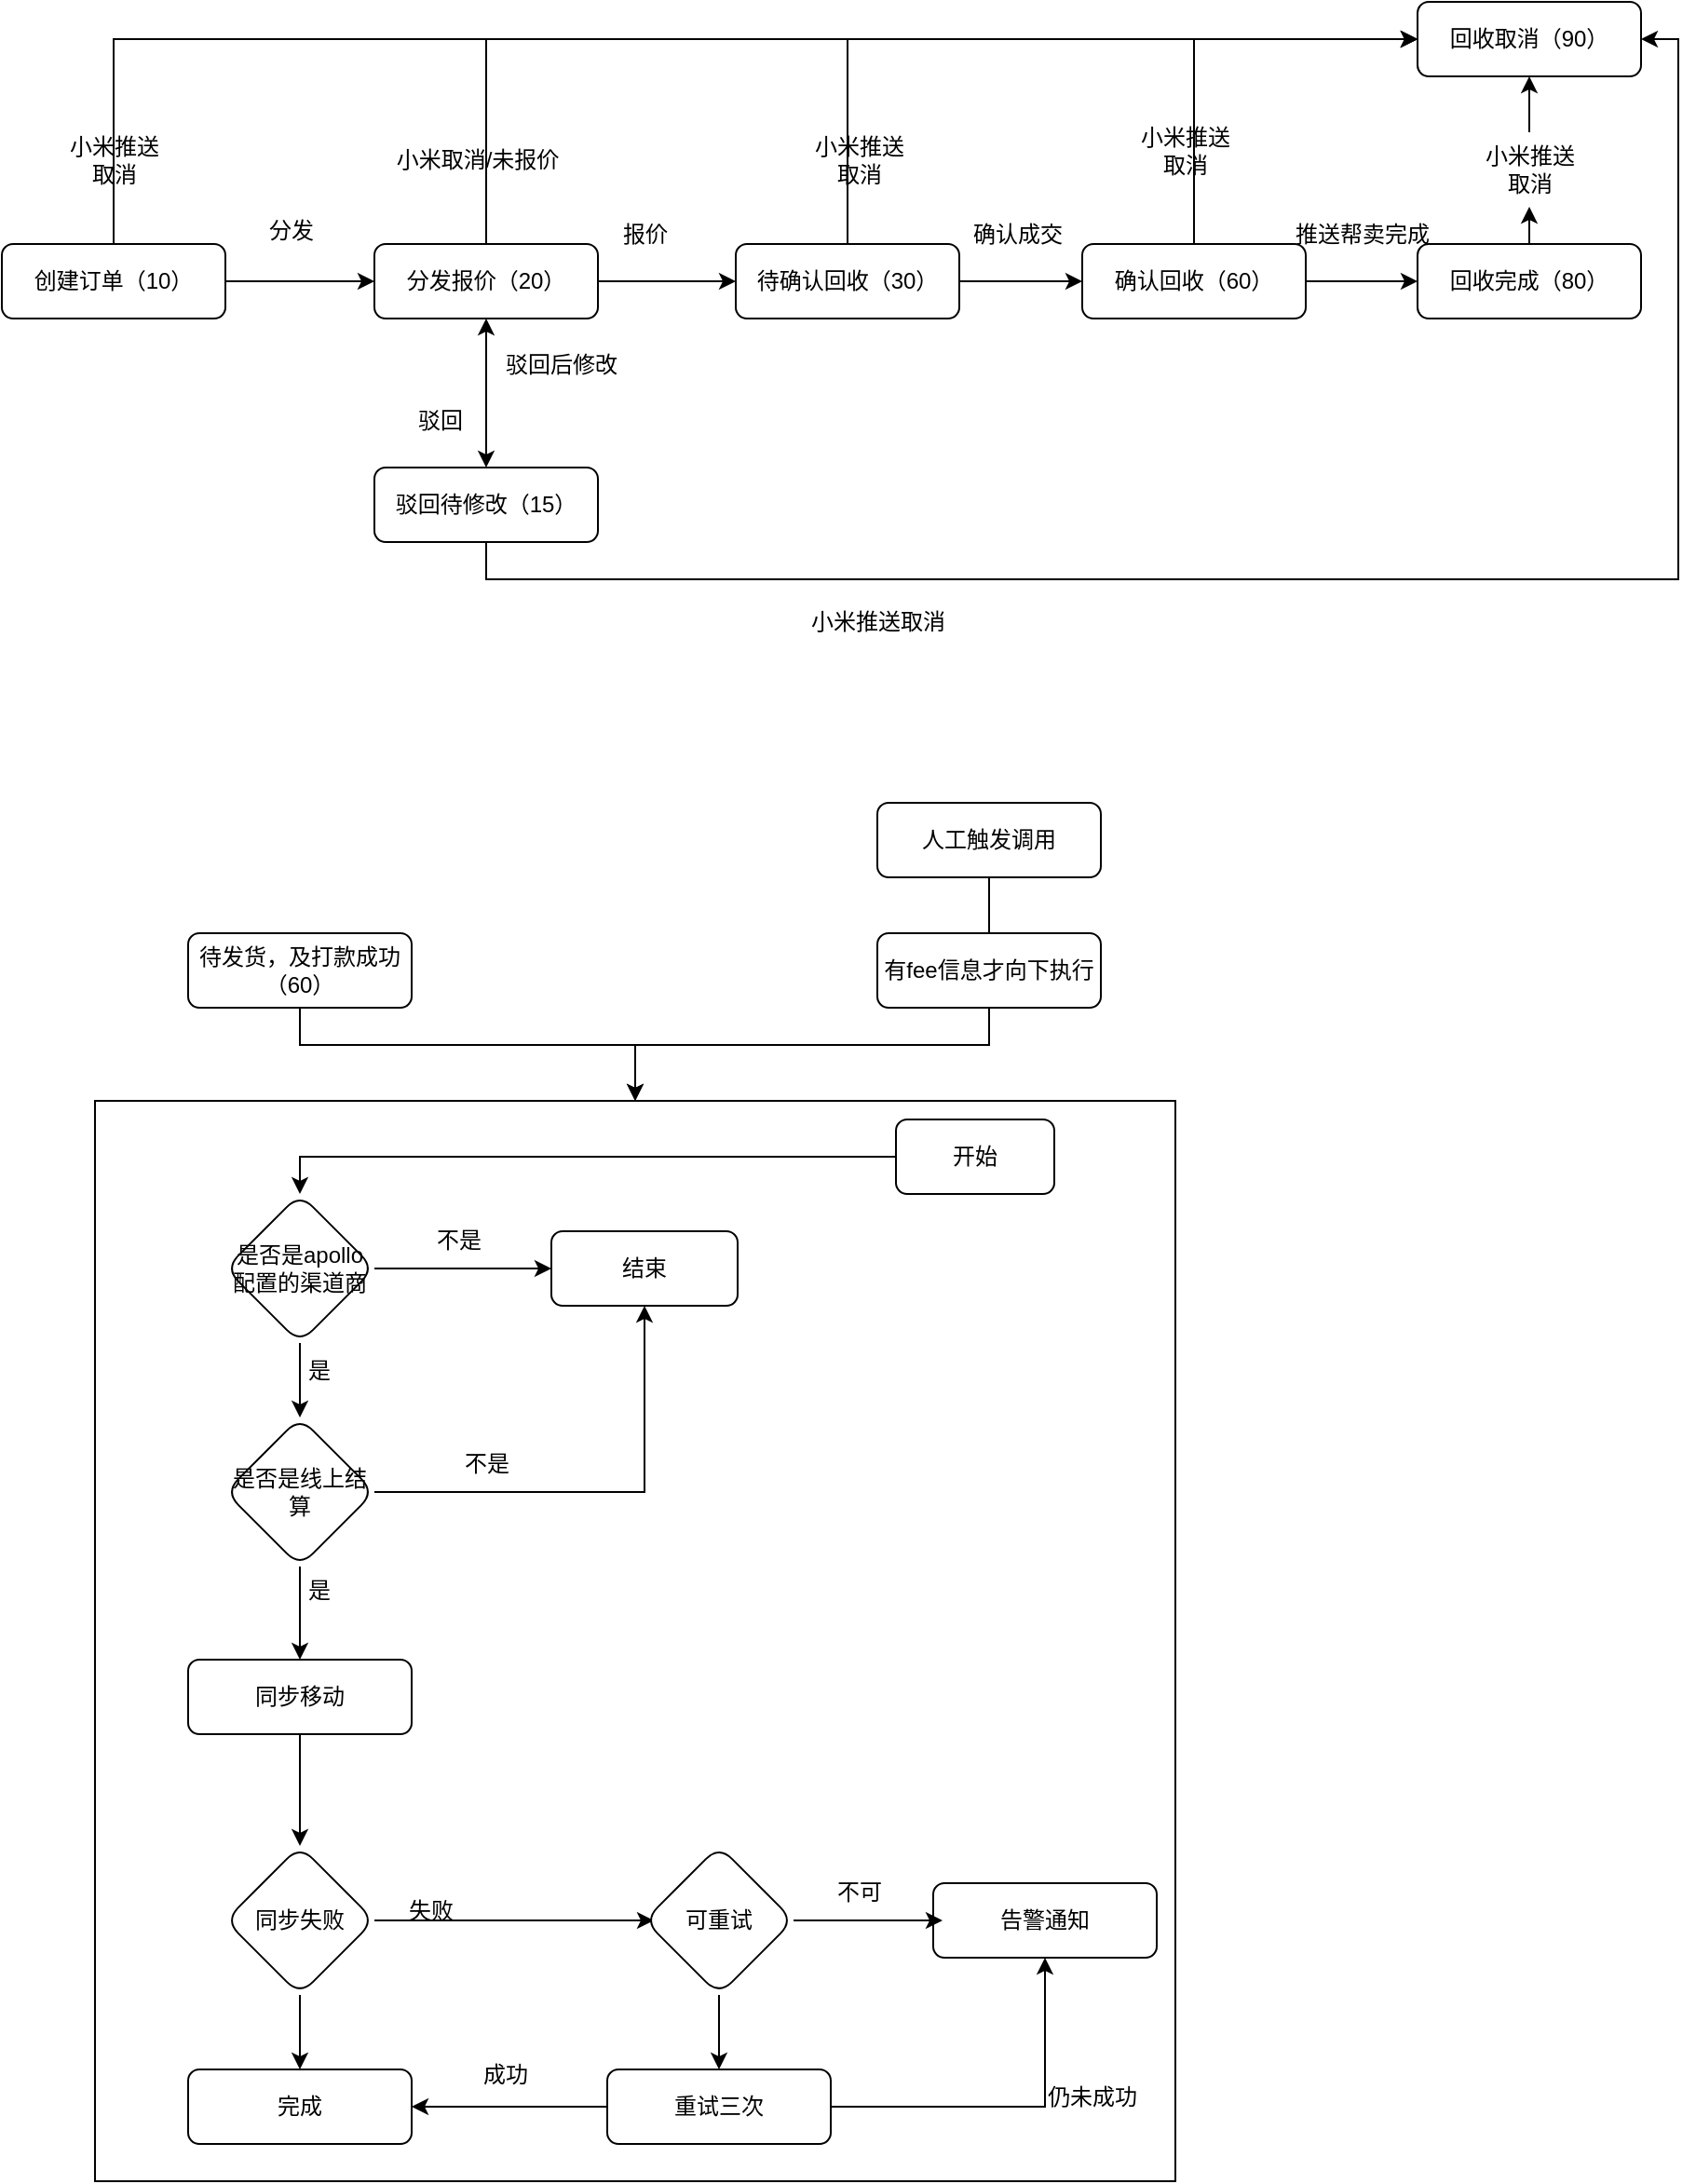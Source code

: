 <mxfile version="21.3.2" type="github">
  <diagram id="C5RBs43oDa-KdzZeNtuy" name="Page-1">
    <mxGraphModel dx="1434" dy="764" grid="1" gridSize="10" guides="1" tooltips="1" connect="1" arrows="1" fold="1" page="1" pageScale="1" pageWidth="827" pageHeight="1169" math="0" shadow="0">
      <root>
        <mxCell id="WIyWlLk6GJQsqaUBKTNV-0" />
        <mxCell id="WIyWlLk6GJQsqaUBKTNV-1" parent="WIyWlLk6GJQsqaUBKTNV-0" />
        <mxCell id="0PFhBCbiLCBES-K9Pmpg-58" value="" style="whiteSpace=wrap;html=1;aspect=fixed;" vertex="1" parent="WIyWlLk6GJQsqaUBKTNV-1">
          <mxGeometry x="70" y="620" width="580" height="580" as="geometry" />
        </mxCell>
        <mxCell id="d_qrDLeq_nj4rWxYStcQ-5" value="" style="edgeStyle=orthogonalEdgeStyle;rounded=0;orthogonalLoop=1;jettySize=auto;html=1;" parent="WIyWlLk6GJQsqaUBKTNV-1" source="WIyWlLk6GJQsqaUBKTNV-3" target="d_qrDLeq_nj4rWxYStcQ-4" edge="1">
          <mxGeometry relative="1" as="geometry" />
        </mxCell>
        <mxCell id="d_qrDLeq_nj4rWxYStcQ-26" style="edgeStyle=orthogonalEdgeStyle;rounded=0;orthogonalLoop=1;jettySize=auto;html=1;exitX=0.5;exitY=0;exitDx=0;exitDy=0;entryX=0;entryY=0.5;entryDx=0;entryDy=0;" parent="WIyWlLk6GJQsqaUBKTNV-1" source="WIyWlLk6GJQsqaUBKTNV-3" target="d_qrDLeq_nj4rWxYStcQ-20" edge="1">
          <mxGeometry relative="1" as="geometry" />
        </mxCell>
        <mxCell id="WIyWlLk6GJQsqaUBKTNV-3" value="创建订单（10）" style="rounded=1;whiteSpace=wrap;html=1;fontSize=12;glass=0;strokeWidth=1;shadow=0;" parent="WIyWlLk6GJQsqaUBKTNV-1" vertex="1">
          <mxGeometry x="20" y="160" width="120" height="40" as="geometry" />
        </mxCell>
        <mxCell id="d_qrDLeq_nj4rWxYStcQ-9" value="" style="edgeStyle=orthogonalEdgeStyle;rounded=0;orthogonalLoop=1;jettySize=auto;html=1;" parent="WIyWlLk6GJQsqaUBKTNV-1" source="d_qrDLeq_nj4rWxYStcQ-4" target="d_qrDLeq_nj4rWxYStcQ-8" edge="1">
          <mxGeometry relative="1" as="geometry" />
        </mxCell>
        <mxCell id="d_qrDLeq_nj4rWxYStcQ-25" style="edgeStyle=orthogonalEdgeStyle;rounded=0;orthogonalLoop=1;jettySize=auto;html=1;exitX=0.5;exitY=0;exitDx=0;exitDy=0;entryX=0;entryY=0.5;entryDx=0;entryDy=0;" parent="WIyWlLk6GJQsqaUBKTNV-1" source="d_qrDLeq_nj4rWxYStcQ-4" target="d_qrDLeq_nj4rWxYStcQ-20" edge="1">
          <mxGeometry relative="1" as="geometry" />
        </mxCell>
        <mxCell id="d_qrDLeq_nj4rWxYStcQ-4" value="分发报价（20）" style="rounded=1;whiteSpace=wrap;html=1;fontSize=12;glass=0;strokeWidth=1;shadow=0;" parent="WIyWlLk6GJQsqaUBKTNV-1" vertex="1">
          <mxGeometry x="220" y="160" width="120" height="40" as="geometry" />
        </mxCell>
        <mxCell id="d_qrDLeq_nj4rWxYStcQ-27" style="edgeStyle=orthogonalEdgeStyle;rounded=0;orthogonalLoop=1;jettySize=auto;html=1;exitX=0.5;exitY=1;exitDx=0;exitDy=0;entryX=1;entryY=0.5;entryDx=0;entryDy=0;" parent="WIyWlLk6GJQsqaUBKTNV-1" source="d_qrDLeq_nj4rWxYStcQ-6" target="d_qrDLeq_nj4rWxYStcQ-20" edge="1">
          <mxGeometry relative="1" as="geometry">
            <Array as="points">
              <mxPoint x="280" y="340" />
              <mxPoint x="920" y="340" />
              <mxPoint x="920" y="50" />
            </Array>
          </mxGeometry>
        </mxCell>
        <mxCell id="d_qrDLeq_nj4rWxYStcQ-6" value="驳回待修改（15）" style="rounded=1;whiteSpace=wrap;html=1;fontSize=12;glass=0;strokeWidth=1;shadow=0;" parent="WIyWlLk6GJQsqaUBKTNV-1" vertex="1">
          <mxGeometry x="220" y="280" width="120" height="40" as="geometry" />
        </mxCell>
        <mxCell id="d_qrDLeq_nj4rWxYStcQ-22" style="edgeStyle=orthogonalEdgeStyle;rounded=0;orthogonalLoop=1;jettySize=auto;html=1;exitX=0.5;exitY=0;exitDx=0;exitDy=0;entryX=0;entryY=0.5;entryDx=0;entryDy=0;" parent="WIyWlLk6GJQsqaUBKTNV-1" source="d_qrDLeq_nj4rWxYStcQ-8" target="d_qrDLeq_nj4rWxYStcQ-20" edge="1">
          <mxGeometry relative="1" as="geometry" />
        </mxCell>
        <mxCell id="d_qrDLeq_nj4rWxYStcQ-8" value="待确认回收（30）" style="rounded=1;whiteSpace=wrap;html=1;fontSize=12;glass=0;strokeWidth=1;shadow=0;" parent="WIyWlLk6GJQsqaUBKTNV-1" vertex="1">
          <mxGeometry x="414" y="160" width="120" height="40" as="geometry" />
        </mxCell>
        <mxCell id="4RZWFa0C3hCtXEvBg9y7-0" style="edgeStyle=orthogonalEdgeStyle;rounded=0;orthogonalLoop=1;jettySize=auto;html=1;exitX=0.5;exitY=0;exitDx=0;exitDy=0;entryX=0.5;entryY=1;entryDx=0;entryDy=0;" parent="WIyWlLk6GJQsqaUBKTNV-1" source="4RZWFa0C3hCtXEvBg9y7-1" target="d_qrDLeq_nj4rWxYStcQ-20" edge="1">
          <mxGeometry relative="1" as="geometry" />
        </mxCell>
        <mxCell id="d_qrDLeq_nj4rWxYStcQ-10" value="回收完成（80）" style="rounded=1;whiteSpace=wrap;html=1;fontSize=12;glass=0;strokeWidth=1;shadow=0;" parent="WIyWlLk6GJQsqaUBKTNV-1" vertex="1">
          <mxGeometry x="780" y="160" width="120" height="40" as="geometry" />
        </mxCell>
        <mxCell id="d_qrDLeq_nj4rWxYStcQ-12" value="分发" style="text;html=1;align=center;verticalAlign=middle;resizable=0;points=[];autosize=1;strokeColor=none;fillColor=none;" parent="WIyWlLk6GJQsqaUBKTNV-1" vertex="1">
          <mxGeometry x="150" y="138" width="50" height="30" as="geometry" />
        </mxCell>
        <mxCell id="d_qrDLeq_nj4rWxYStcQ-13" value="报价" style="text;html=1;align=center;verticalAlign=middle;resizable=0;points=[];autosize=1;strokeColor=none;fillColor=none;" parent="WIyWlLk6GJQsqaUBKTNV-1" vertex="1">
          <mxGeometry x="340" y="140" width="50" height="30" as="geometry" />
        </mxCell>
        <mxCell id="d_qrDLeq_nj4rWxYStcQ-14" value="驳回" style="text;html=1;align=center;verticalAlign=middle;resizable=0;points=[];autosize=1;strokeColor=none;fillColor=none;" parent="WIyWlLk6GJQsqaUBKTNV-1" vertex="1">
          <mxGeometry x="230" y="240" width="50" height="30" as="geometry" />
        </mxCell>
        <mxCell id="d_qrDLeq_nj4rWxYStcQ-15" value="" style="endArrow=classic;startArrow=classic;html=1;rounded=0;entryX=0.5;entryY=1;entryDx=0;entryDy=0;exitX=0.5;exitY=0;exitDx=0;exitDy=0;" parent="WIyWlLk6GJQsqaUBKTNV-1" source="d_qrDLeq_nj4rWxYStcQ-6" target="d_qrDLeq_nj4rWxYStcQ-4" edge="1">
          <mxGeometry width="50" height="50" relative="1" as="geometry">
            <mxPoint x="255" y="268" as="sourcePoint" />
            <mxPoint x="305" y="218" as="targetPoint" />
          </mxGeometry>
        </mxCell>
        <mxCell id="d_qrDLeq_nj4rWxYStcQ-16" value="驳回后修改" style="text;html=1;align=center;verticalAlign=middle;resizable=0;points=[];autosize=1;strokeColor=none;fillColor=none;" parent="WIyWlLk6GJQsqaUBKTNV-1" vertex="1">
          <mxGeometry x="280" y="210" width="80" height="30" as="geometry" />
        </mxCell>
        <mxCell id="d_qrDLeq_nj4rWxYStcQ-17" value="确认成交" style="text;html=1;align=center;verticalAlign=middle;resizable=0;points=[];autosize=1;strokeColor=none;fillColor=none;" parent="WIyWlLk6GJQsqaUBKTNV-1" vertex="1">
          <mxGeometry x="530" y="140" width="70" height="30" as="geometry" />
        </mxCell>
        <mxCell id="d_qrDLeq_nj4rWxYStcQ-20" value="回收取消（90）" style="rounded=1;whiteSpace=wrap;html=1;fontSize=12;glass=0;strokeWidth=1;shadow=0;" parent="WIyWlLk6GJQsqaUBKTNV-1" vertex="1">
          <mxGeometry x="780" y="30" width="120" height="40" as="geometry" />
        </mxCell>
        <mxCell id="d_qrDLeq_nj4rWxYStcQ-29" value="小米推送&lt;br&gt;取消" style="text;html=1;align=center;verticalAlign=middle;resizable=0;points=[];autosize=1;strokeColor=none;fillColor=none;" parent="WIyWlLk6GJQsqaUBKTNV-1" vertex="1">
          <mxGeometry x="45" y="95" width="70" height="40" as="geometry" />
        </mxCell>
        <mxCell id="d_qrDLeq_nj4rWxYStcQ-30" value="小米取消/未报价" style="text;html=1;align=center;verticalAlign=middle;resizable=0;points=[];autosize=1;strokeColor=none;fillColor=none;" parent="WIyWlLk6GJQsqaUBKTNV-1" vertex="1">
          <mxGeometry x="220" y="100" width="110" height="30" as="geometry" />
        </mxCell>
        <mxCell id="d_qrDLeq_nj4rWxYStcQ-31" value="小米推送&lt;br&gt;取消" style="text;html=1;align=center;verticalAlign=middle;resizable=0;points=[];autosize=1;strokeColor=none;fillColor=none;" parent="WIyWlLk6GJQsqaUBKTNV-1" vertex="1">
          <mxGeometry x="445" y="95" width="70" height="40" as="geometry" />
        </mxCell>
        <mxCell id="d_qrDLeq_nj4rWxYStcQ-35" value="小米推送取消" style="text;html=1;align=center;verticalAlign=middle;resizable=0;points=[];autosize=1;strokeColor=none;fillColor=none;" parent="WIyWlLk6GJQsqaUBKTNV-1" vertex="1">
          <mxGeometry x="440" y="348" width="100" height="30" as="geometry" />
        </mxCell>
        <mxCell id="SP-NjFPF70o-lW1b6-Ty-1" value="" style="edgeStyle=orthogonalEdgeStyle;rounded=0;orthogonalLoop=1;jettySize=auto;html=1;" parent="WIyWlLk6GJQsqaUBKTNV-1" source="d_qrDLeq_nj4rWxYStcQ-8" target="SP-NjFPF70o-lW1b6-Ty-0" edge="1">
          <mxGeometry relative="1" as="geometry">
            <mxPoint x="534" y="180" as="sourcePoint" />
            <mxPoint x="780" y="180" as="targetPoint" />
          </mxGeometry>
        </mxCell>
        <mxCell id="SP-NjFPF70o-lW1b6-Ty-3" style="edgeStyle=orthogonalEdgeStyle;rounded=0;orthogonalLoop=1;jettySize=auto;html=1;exitX=1;exitY=0.5;exitDx=0;exitDy=0;" parent="WIyWlLk6GJQsqaUBKTNV-1" source="SP-NjFPF70o-lW1b6-Ty-0" target="d_qrDLeq_nj4rWxYStcQ-10" edge="1">
          <mxGeometry relative="1" as="geometry" />
        </mxCell>
        <mxCell id="SP-NjFPF70o-lW1b6-Ty-5" style="edgeStyle=orthogonalEdgeStyle;rounded=0;orthogonalLoop=1;jettySize=auto;html=1;exitX=0.5;exitY=0;exitDx=0;exitDy=0;entryX=0;entryY=0.5;entryDx=0;entryDy=0;" parent="WIyWlLk6GJQsqaUBKTNV-1" source="SP-NjFPF70o-lW1b6-Ty-0" target="d_qrDLeq_nj4rWxYStcQ-20" edge="1">
          <mxGeometry relative="1" as="geometry" />
        </mxCell>
        <mxCell id="SP-NjFPF70o-lW1b6-Ty-0" value="确认回收（60）" style="rounded=1;whiteSpace=wrap;html=1;fontSize=12;glass=0;strokeWidth=1;shadow=0;" parent="WIyWlLk6GJQsqaUBKTNV-1" vertex="1">
          <mxGeometry x="600" y="160" width="120" height="40" as="geometry" />
        </mxCell>
        <mxCell id="SP-NjFPF70o-lW1b6-Ty-2" value="" style="edgeStyle=orthogonalEdgeStyle;rounded=0;orthogonalLoop=1;jettySize=auto;html=1;exitX=0.5;exitY=0;exitDx=0;exitDy=0;entryX=0.5;entryY=1;entryDx=0;entryDy=0;" parent="WIyWlLk6GJQsqaUBKTNV-1" source="d_qrDLeq_nj4rWxYStcQ-10" target="4RZWFa0C3hCtXEvBg9y7-1" edge="1">
          <mxGeometry relative="1" as="geometry">
            <mxPoint x="840" y="160" as="sourcePoint" />
            <mxPoint x="840" y="70" as="targetPoint" />
          </mxGeometry>
        </mxCell>
        <mxCell id="4RZWFa0C3hCtXEvBg9y7-1" value="小米推送&lt;br&gt;取消" style="text;html=1;align=center;verticalAlign=middle;resizable=0;points=[];autosize=1;strokeColor=none;fillColor=none;" parent="WIyWlLk6GJQsqaUBKTNV-1" vertex="1">
          <mxGeometry x="805" y="100" width="70" height="40" as="geometry" />
        </mxCell>
        <mxCell id="SP-NjFPF70o-lW1b6-Ty-4" value="推送帮卖完成" style="text;html=1;align=center;verticalAlign=middle;resizable=0;points=[];autosize=1;strokeColor=none;fillColor=none;" parent="WIyWlLk6GJQsqaUBKTNV-1" vertex="1">
          <mxGeometry x="700" y="140" width="100" height="30" as="geometry" />
        </mxCell>
        <mxCell id="SP-NjFPF70o-lW1b6-Ty-6" value="小米推送&lt;br&gt;取消" style="text;html=1;align=center;verticalAlign=middle;resizable=0;points=[];autosize=1;strokeColor=none;fillColor=none;" parent="WIyWlLk6GJQsqaUBKTNV-1" vertex="1">
          <mxGeometry x="620" y="90" width="70" height="40" as="geometry" />
        </mxCell>
        <mxCell id="0PFhBCbiLCBES-K9Pmpg-3" value="" style="edgeStyle=orthogonalEdgeStyle;rounded=0;orthogonalLoop=1;jettySize=auto;html=1;" edge="1" parent="WIyWlLk6GJQsqaUBKTNV-1" source="0PFhBCbiLCBES-K9Pmpg-1" target="0PFhBCbiLCBES-K9Pmpg-58">
          <mxGeometry relative="1" as="geometry">
            <Array as="points">
              <mxPoint x="180" y="590" />
              <mxPoint x="360" y="590" />
            </Array>
          </mxGeometry>
        </mxCell>
        <mxCell id="0PFhBCbiLCBES-K9Pmpg-1" value="待发货，及打款成功（60）" style="rounded=1;whiteSpace=wrap;html=1;fontSize=12;glass=0;strokeWidth=1;shadow=0;" vertex="1" parent="WIyWlLk6GJQsqaUBKTNV-1">
          <mxGeometry x="120" y="530" width="120" height="40" as="geometry" />
        </mxCell>
        <mxCell id="0PFhBCbiLCBES-K9Pmpg-11" style="edgeStyle=orthogonalEdgeStyle;rounded=0;orthogonalLoop=1;jettySize=auto;html=1;exitX=1;exitY=0.5;exitDx=0;exitDy=0;entryX=0;entryY=0.5;entryDx=0;entryDy=0;" edge="1" parent="WIyWlLk6GJQsqaUBKTNV-1" source="0PFhBCbiLCBES-K9Pmpg-2" target="0PFhBCbiLCBES-K9Pmpg-10">
          <mxGeometry relative="1" as="geometry" />
        </mxCell>
        <mxCell id="0PFhBCbiLCBES-K9Pmpg-20" value="" style="edgeStyle=orthogonalEdgeStyle;rounded=0;orthogonalLoop=1;jettySize=auto;html=1;" edge="1" parent="WIyWlLk6GJQsqaUBKTNV-1" source="0PFhBCbiLCBES-K9Pmpg-2" target="0PFhBCbiLCBES-K9Pmpg-19">
          <mxGeometry relative="1" as="geometry" />
        </mxCell>
        <mxCell id="0PFhBCbiLCBES-K9Pmpg-2" value="是否是apollo配置的渠道商" style="rhombus;whiteSpace=wrap;html=1;rounded=1;glass=0;strokeWidth=1;shadow=0;" vertex="1" parent="WIyWlLk6GJQsqaUBKTNV-1">
          <mxGeometry x="140" y="670" width="80" height="80" as="geometry" />
        </mxCell>
        <mxCell id="0PFhBCbiLCBES-K9Pmpg-10" value="结束" style="rounded=1;whiteSpace=wrap;html=1;fontSize=12;glass=0;strokeWidth=1;shadow=0;" vertex="1" parent="WIyWlLk6GJQsqaUBKTNV-1">
          <mxGeometry x="315" y="690" width="100" height="40" as="geometry" />
        </mxCell>
        <mxCell id="0PFhBCbiLCBES-K9Pmpg-12" value="不是" style="text;html=1;align=center;verticalAlign=middle;resizable=0;points=[];autosize=1;strokeColor=none;fillColor=none;" vertex="1" parent="WIyWlLk6GJQsqaUBKTNV-1">
          <mxGeometry x="240" y="680" width="50" height="30" as="geometry" />
        </mxCell>
        <mxCell id="0PFhBCbiLCBES-K9Pmpg-18" value="是" style="text;html=1;align=center;verticalAlign=middle;resizable=0;points=[];autosize=1;strokeColor=none;fillColor=none;" vertex="1" parent="WIyWlLk6GJQsqaUBKTNV-1">
          <mxGeometry x="170" y="750" width="40" height="30" as="geometry" />
        </mxCell>
        <mxCell id="0PFhBCbiLCBES-K9Pmpg-22" style="edgeStyle=orthogonalEdgeStyle;rounded=0;orthogonalLoop=1;jettySize=auto;html=1;exitX=1;exitY=0.5;exitDx=0;exitDy=0;entryX=0.5;entryY=1;entryDx=0;entryDy=0;" edge="1" parent="WIyWlLk6GJQsqaUBKTNV-1" source="0PFhBCbiLCBES-K9Pmpg-19" target="0PFhBCbiLCBES-K9Pmpg-10">
          <mxGeometry relative="1" as="geometry">
            <mxPoint x="370" y="760" as="targetPoint" />
          </mxGeometry>
        </mxCell>
        <mxCell id="0PFhBCbiLCBES-K9Pmpg-25" style="edgeStyle=orthogonalEdgeStyle;rounded=0;orthogonalLoop=1;jettySize=auto;html=1;exitX=0.5;exitY=1;exitDx=0;exitDy=0;" edge="1" parent="WIyWlLk6GJQsqaUBKTNV-1" source="0PFhBCbiLCBES-K9Pmpg-19">
          <mxGeometry relative="1" as="geometry">
            <mxPoint x="180" y="920" as="targetPoint" />
          </mxGeometry>
        </mxCell>
        <mxCell id="0PFhBCbiLCBES-K9Pmpg-19" value="是否是线上结算" style="rhombus;whiteSpace=wrap;html=1;rounded=1;glass=0;strokeWidth=1;shadow=0;" vertex="1" parent="WIyWlLk6GJQsqaUBKTNV-1">
          <mxGeometry x="140" y="790" width="80" height="80" as="geometry" />
        </mxCell>
        <mxCell id="0PFhBCbiLCBES-K9Pmpg-23" value="不是" style="text;html=1;align=center;verticalAlign=middle;resizable=0;points=[];autosize=1;strokeColor=none;fillColor=none;" vertex="1" parent="WIyWlLk6GJQsqaUBKTNV-1">
          <mxGeometry x="255" y="800" width="50" height="30" as="geometry" />
        </mxCell>
        <mxCell id="0PFhBCbiLCBES-K9Pmpg-27" value="是" style="text;html=1;align=center;verticalAlign=middle;resizable=0;points=[];autosize=1;strokeColor=none;fillColor=none;" vertex="1" parent="WIyWlLk6GJQsqaUBKTNV-1">
          <mxGeometry x="170" y="868" width="40" height="30" as="geometry" />
        </mxCell>
        <mxCell id="0PFhBCbiLCBES-K9Pmpg-31" value="" style="edgeStyle=orthogonalEdgeStyle;rounded=0;orthogonalLoop=1;jettySize=auto;html=1;" edge="1" parent="WIyWlLk6GJQsqaUBKTNV-1" source="0PFhBCbiLCBES-K9Pmpg-29" target="0PFhBCbiLCBES-K9Pmpg-30">
          <mxGeometry relative="1" as="geometry" />
        </mxCell>
        <mxCell id="0PFhBCbiLCBES-K9Pmpg-29" value="同步移动" style="rounded=1;whiteSpace=wrap;html=1;fontSize=12;glass=0;strokeWidth=1;shadow=0;" vertex="1" parent="WIyWlLk6GJQsqaUBKTNV-1">
          <mxGeometry x="120" y="920" width="120" height="40" as="geometry" />
        </mxCell>
        <mxCell id="0PFhBCbiLCBES-K9Pmpg-35" style="edgeStyle=orthogonalEdgeStyle;rounded=0;orthogonalLoop=1;jettySize=auto;html=1;exitX=1;exitY=0.5;exitDx=0;exitDy=0;entryX=0;entryY=0.5;entryDx=0;entryDy=0;" edge="1" parent="WIyWlLk6GJQsqaUBKTNV-1" source="0PFhBCbiLCBES-K9Pmpg-30">
          <mxGeometry relative="1" as="geometry">
            <mxPoint x="370" y="1060" as="targetPoint" />
          </mxGeometry>
        </mxCell>
        <mxCell id="0PFhBCbiLCBES-K9Pmpg-41" style="edgeStyle=orthogonalEdgeStyle;rounded=0;orthogonalLoop=1;jettySize=auto;html=1;exitX=0.5;exitY=1;exitDx=0;exitDy=0;" edge="1" parent="WIyWlLk6GJQsqaUBKTNV-1" source="0PFhBCbiLCBES-K9Pmpg-30">
          <mxGeometry relative="1" as="geometry">
            <mxPoint x="180" y="1140" as="targetPoint" />
          </mxGeometry>
        </mxCell>
        <mxCell id="0PFhBCbiLCBES-K9Pmpg-30" value="同步失败" style="rhombus;whiteSpace=wrap;html=1;rounded=1;glass=0;strokeWidth=1;shadow=0;" vertex="1" parent="WIyWlLk6GJQsqaUBKTNV-1">
          <mxGeometry x="140" y="1020" width="80" height="80" as="geometry" />
        </mxCell>
        <mxCell id="0PFhBCbiLCBES-K9Pmpg-39" value="失败" style="text;html=1;align=center;verticalAlign=middle;resizable=0;points=[];autosize=1;strokeColor=none;fillColor=none;" vertex="1" parent="WIyWlLk6GJQsqaUBKTNV-1">
          <mxGeometry x="225" y="1040" width="50" height="30" as="geometry" />
        </mxCell>
        <mxCell id="0PFhBCbiLCBES-K9Pmpg-42" value="完成" style="rounded=1;whiteSpace=wrap;html=1;fontSize=12;glass=0;strokeWidth=1;shadow=0;" vertex="1" parent="WIyWlLk6GJQsqaUBKTNV-1">
          <mxGeometry x="120" y="1140" width="120" height="40" as="geometry" />
        </mxCell>
        <mxCell id="0PFhBCbiLCBES-K9Pmpg-43" value="告警通知" style="rounded=1;whiteSpace=wrap;html=1;fontSize=12;glass=0;strokeWidth=1;shadow=0;" vertex="1" parent="WIyWlLk6GJQsqaUBKTNV-1">
          <mxGeometry x="520" y="1040" width="120" height="40" as="geometry" />
        </mxCell>
        <mxCell id="0PFhBCbiLCBES-K9Pmpg-46" value="" style="edgeStyle=orthogonalEdgeStyle;rounded=0;orthogonalLoop=1;jettySize=auto;html=1;" edge="1" parent="WIyWlLk6GJQsqaUBKTNV-1" source="0PFhBCbiLCBES-K9Pmpg-44">
          <mxGeometry relative="1" as="geometry">
            <mxPoint x="525" y="1060" as="targetPoint" />
          </mxGeometry>
        </mxCell>
        <mxCell id="0PFhBCbiLCBES-K9Pmpg-49" style="edgeStyle=orthogonalEdgeStyle;rounded=0;orthogonalLoop=1;jettySize=auto;html=1;exitX=0.5;exitY=1;exitDx=0;exitDy=0;" edge="1" parent="WIyWlLk6GJQsqaUBKTNV-1" source="0PFhBCbiLCBES-K9Pmpg-44">
          <mxGeometry relative="1" as="geometry">
            <mxPoint x="405" y="1100" as="targetPoint" />
          </mxGeometry>
        </mxCell>
        <mxCell id="0PFhBCbiLCBES-K9Pmpg-52" style="edgeStyle=orthogonalEdgeStyle;rounded=0;orthogonalLoop=1;jettySize=auto;html=1;exitX=0.5;exitY=1;exitDx=0;exitDy=0;entryX=0.5;entryY=0;entryDx=0;entryDy=0;" edge="1" parent="WIyWlLk6GJQsqaUBKTNV-1" source="0PFhBCbiLCBES-K9Pmpg-44" target="0PFhBCbiLCBES-K9Pmpg-50">
          <mxGeometry relative="1" as="geometry" />
        </mxCell>
        <mxCell id="0PFhBCbiLCBES-K9Pmpg-44" value="可重试" style="rhombus;whiteSpace=wrap;html=1;rounded=1;glass=0;strokeWidth=1;shadow=0;" vertex="1" parent="WIyWlLk6GJQsqaUBKTNV-1">
          <mxGeometry x="365" y="1020" width="80" height="80" as="geometry" />
        </mxCell>
        <mxCell id="0PFhBCbiLCBES-K9Pmpg-47" value="不可" style="text;html=1;align=center;verticalAlign=middle;resizable=0;points=[];autosize=1;strokeColor=none;fillColor=none;" vertex="1" parent="WIyWlLk6GJQsqaUBKTNV-1">
          <mxGeometry x="455" y="1030" width="50" height="30" as="geometry" />
        </mxCell>
        <mxCell id="0PFhBCbiLCBES-K9Pmpg-53" style="edgeStyle=orthogonalEdgeStyle;rounded=0;orthogonalLoop=1;jettySize=auto;html=1;entryX=0.5;entryY=1;entryDx=0;entryDy=0;" edge="1" parent="WIyWlLk6GJQsqaUBKTNV-1" source="0PFhBCbiLCBES-K9Pmpg-50" target="0PFhBCbiLCBES-K9Pmpg-43">
          <mxGeometry relative="1" as="geometry" />
        </mxCell>
        <mxCell id="0PFhBCbiLCBES-K9Pmpg-55" style="edgeStyle=orthogonalEdgeStyle;rounded=0;orthogonalLoop=1;jettySize=auto;html=1;entryX=1;entryY=0.5;entryDx=0;entryDy=0;" edge="1" parent="WIyWlLk6GJQsqaUBKTNV-1" source="0PFhBCbiLCBES-K9Pmpg-50" target="0PFhBCbiLCBES-K9Pmpg-42">
          <mxGeometry relative="1" as="geometry" />
        </mxCell>
        <mxCell id="0PFhBCbiLCBES-K9Pmpg-50" value="重试三次" style="rounded=1;whiteSpace=wrap;html=1;fontSize=12;glass=0;strokeWidth=1;shadow=0;" vertex="1" parent="WIyWlLk6GJQsqaUBKTNV-1">
          <mxGeometry x="345" y="1140" width="120" height="40" as="geometry" />
        </mxCell>
        <mxCell id="0PFhBCbiLCBES-K9Pmpg-54" value="仍未成功" style="text;html=1;align=center;verticalAlign=middle;resizable=0;points=[];autosize=1;strokeColor=none;fillColor=none;" vertex="1" parent="WIyWlLk6GJQsqaUBKTNV-1">
          <mxGeometry x="570" y="1140" width="70" height="30" as="geometry" />
        </mxCell>
        <mxCell id="0PFhBCbiLCBES-K9Pmpg-57" value="成功" style="text;html=1;align=center;verticalAlign=middle;resizable=0;points=[];autosize=1;strokeColor=none;fillColor=none;" vertex="1" parent="WIyWlLk6GJQsqaUBKTNV-1">
          <mxGeometry x="265" y="1128" width="50" height="30" as="geometry" />
        </mxCell>
        <mxCell id="0PFhBCbiLCBES-K9Pmpg-61" style="edgeStyle=orthogonalEdgeStyle;rounded=0;orthogonalLoop=1;jettySize=auto;html=1;exitX=0.5;exitY=1;exitDx=0;exitDy=0;" edge="1" parent="WIyWlLk6GJQsqaUBKTNV-1" source="0PFhBCbiLCBES-K9Pmpg-59">
          <mxGeometry relative="1" as="geometry">
            <mxPoint x="360" y="620" as="targetPoint" />
            <Array as="points">
              <mxPoint x="550" y="590" />
              <mxPoint x="360" y="590" />
            </Array>
          </mxGeometry>
        </mxCell>
        <mxCell id="0PFhBCbiLCBES-K9Pmpg-59" value="人工触发调用" style="rounded=1;whiteSpace=wrap;html=1;fontSize=12;glass=0;strokeWidth=1;shadow=0;" vertex="1" parent="WIyWlLk6GJQsqaUBKTNV-1">
          <mxGeometry x="490" y="460" width="120" height="40" as="geometry" />
        </mxCell>
        <mxCell id="0PFhBCbiLCBES-K9Pmpg-64" style="edgeStyle=orthogonalEdgeStyle;rounded=0;orthogonalLoop=1;jettySize=auto;html=1;entryX=0.5;entryY=0;entryDx=0;entryDy=0;" edge="1" parent="WIyWlLk6GJQsqaUBKTNV-1" source="0PFhBCbiLCBES-K9Pmpg-63" target="0PFhBCbiLCBES-K9Pmpg-2">
          <mxGeometry relative="1" as="geometry" />
        </mxCell>
        <mxCell id="0PFhBCbiLCBES-K9Pmpg-63" value="开始" style="rounded=1;whiteSpace=wrap;html=1;fontSize=12;glass=0;strokeWidth=1;shadow=0;" vertex="1" parent="WIyWlLk6GJQsqaUBKTNV-1">
          <mxGeometry x="500" y="630" width="85" height="40" as="geometry" />
        </mxCell>
        <mxCell id="0PFhBCbiLCBES-K9Pmpg-65" value="有fee信息才向下执行" style="rounded=1;whiteSpace=wrap;html=1;fontSize=12;glass=0;strokeWidth=1;shadow=0;" vertex="1" parent="WIyWlLk6GJQsqaUBKTNV-1">
          <mxGeometry x="490" y="530" width="120" height="40" as="geometry" />
        </mxCell>
      </root>
    </mxGraphModel>
  </diagram>
</mxfile>

